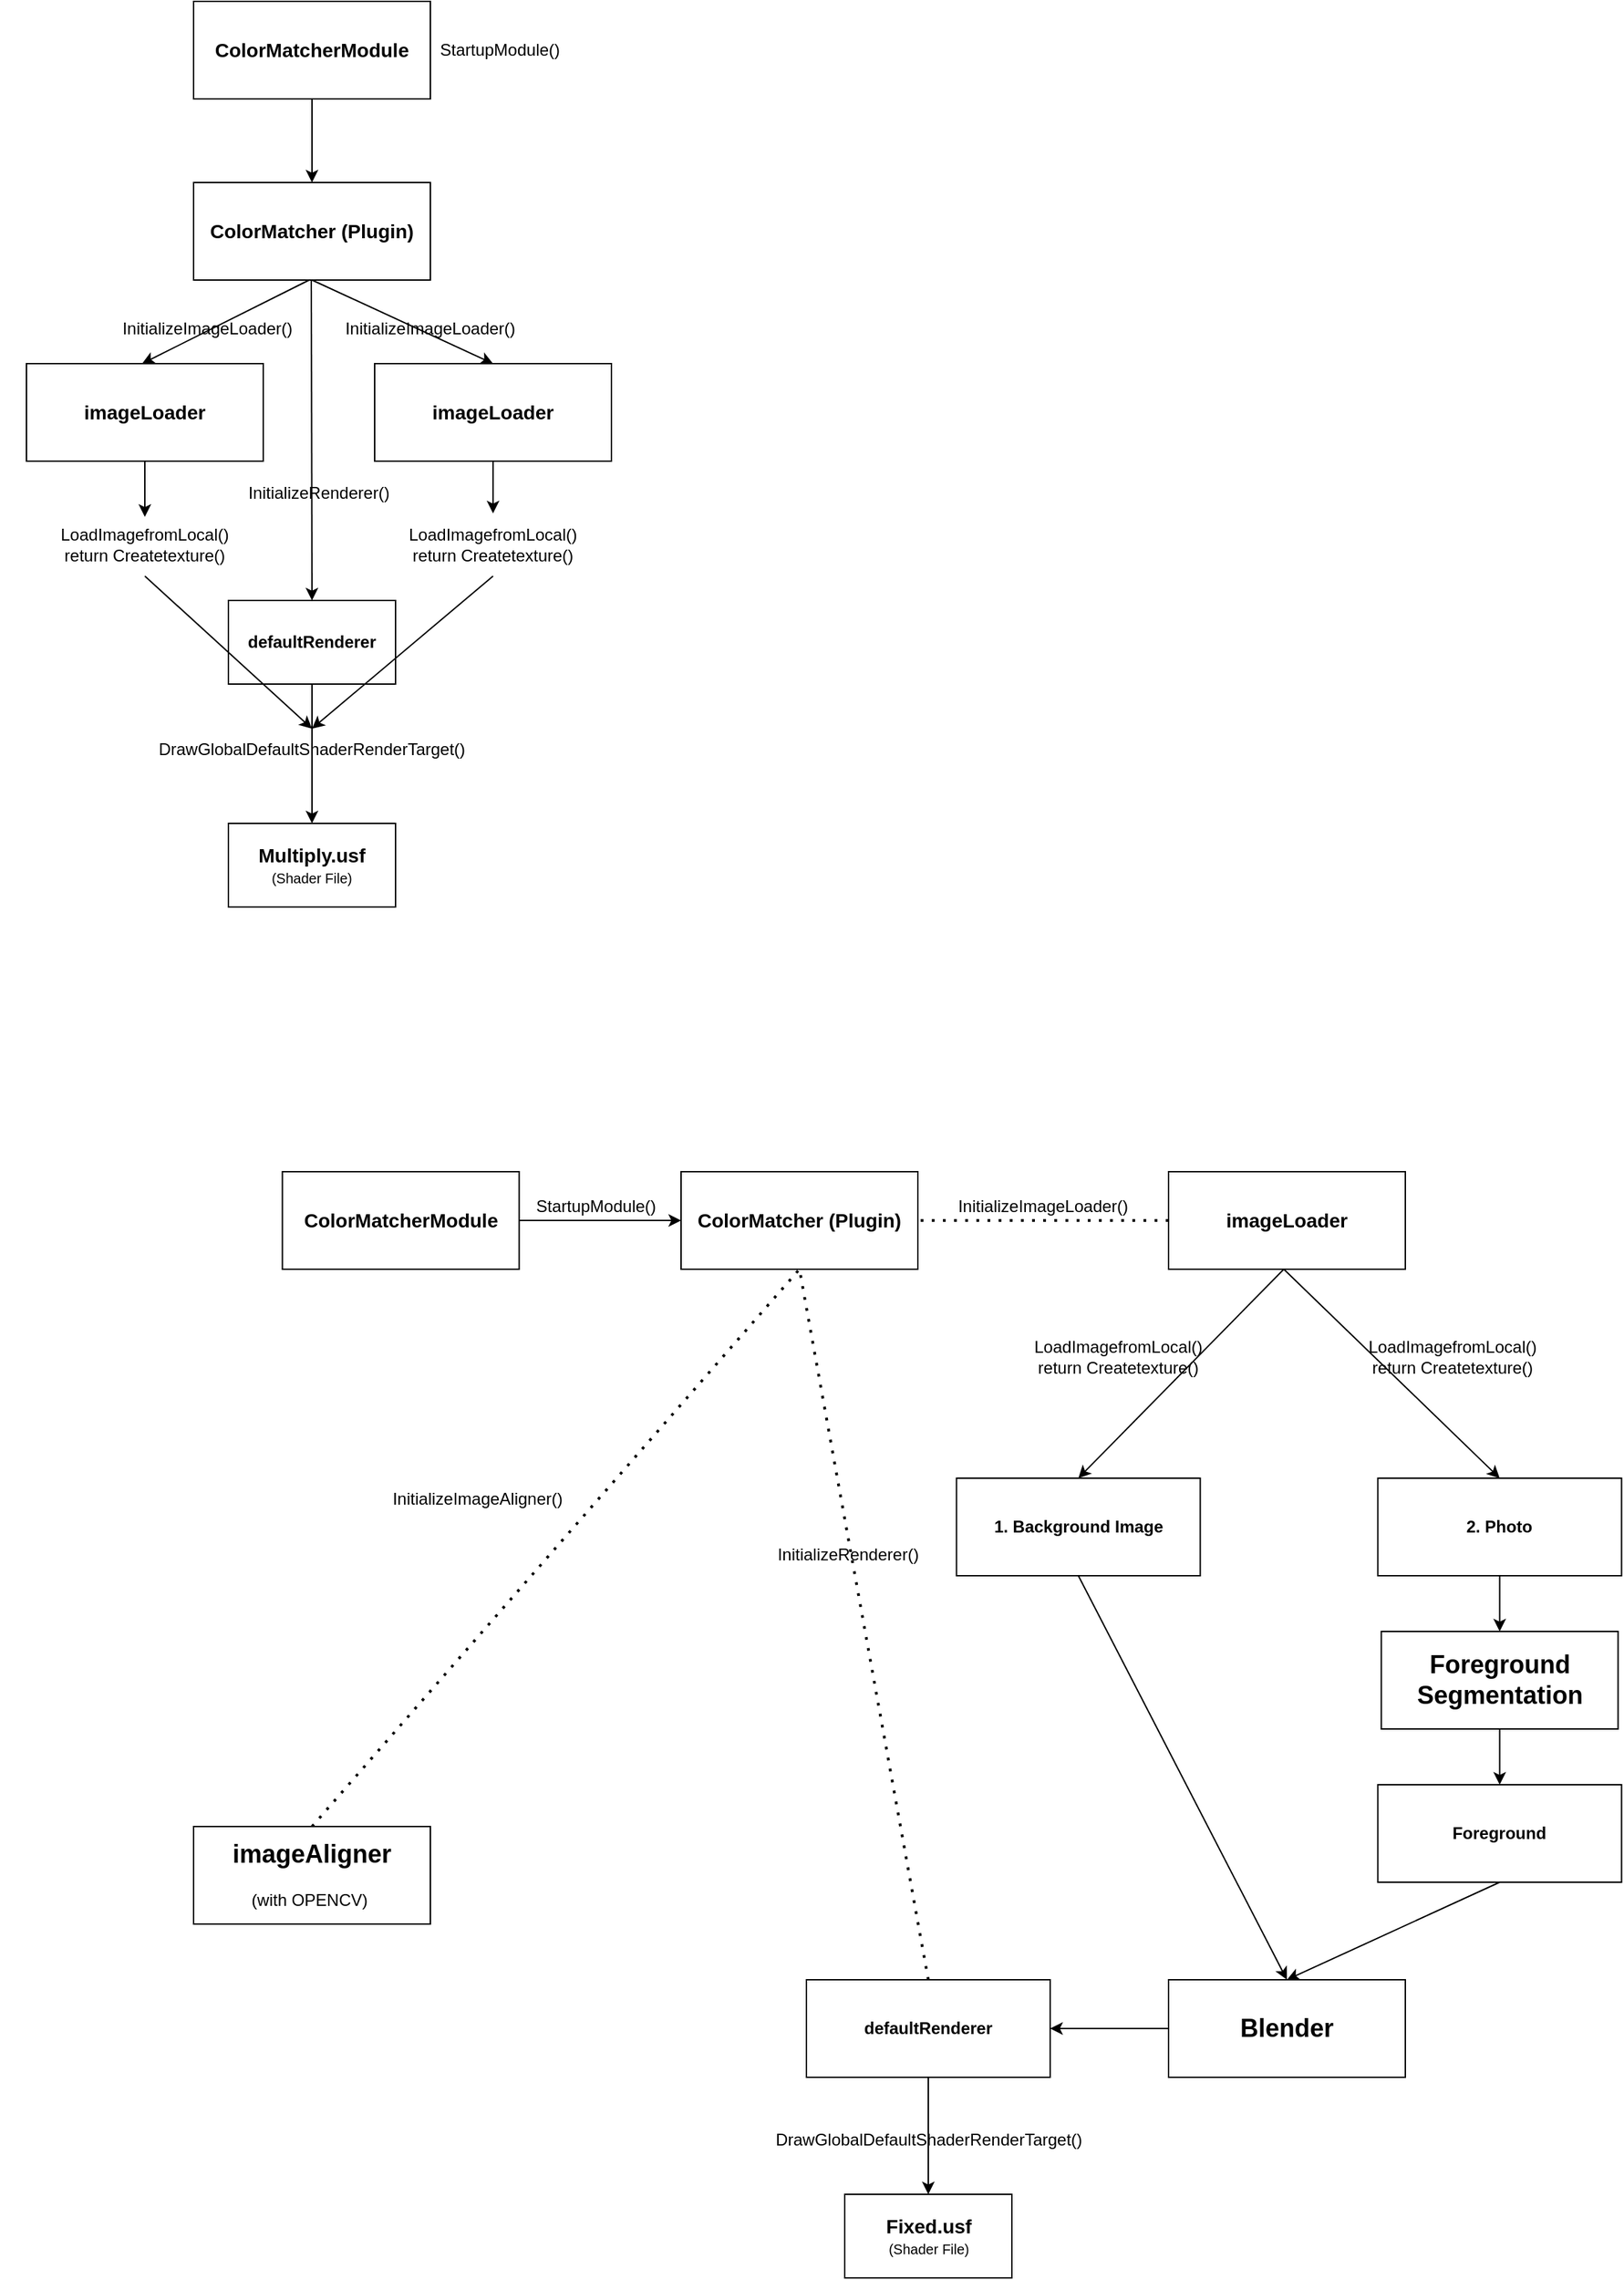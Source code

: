 <mxfile version="22.1.3" type="github">
  <diagram name="페이지-1" id="MeaeADXvO4iu8NjLNxZM">
    <mxGraphModel dx="2074" dy="1150" grid="1" gridSize="10" guides="1" tooltips="1" connect="1" arrows="1" fold="1" page="1" pageScale="1" pageWidth="827" pageHeight="1169" math="0" shadow="0">
      <root>
        <mxCell id="0" />
        <mxCell id="1" parent="0" />
        <mxCell id="UcPWk9Etb_t2FvM8a2OJ-2" style="edgeStyle=orthogonalEdgeStyle;rounded=0;orthogonalLoop=1;jettySize=auto;html=1;" parent="1" source="UcPWk9Etb_t2FvM8a2OJ-1" edge="1">
          <mxGeometry relative="1" as="geometry">
            <mxPoint x="395" y="310" as="targetPoint" />
          </mxGeometry>
        </mxCell>
        <mxCell id="UcPWk9Etb_t2FvM8a2OJ-1" value="&lt;b&gt;&lt;font style=&quot;font-size: 14px;&quot;&gt;ColorMatcherModule&lt;/font&gt;&lt;/b&gt;" style="rounded=0;whiteSpace=wrap;html=1;" parent="1" vertex="1">
          <mxGeometry x="310" y="180" width="170" height="70" as="geometry" />
        </mxCell>
        <mxCell id="UcPWk9Etb_t2FvM8a2OJ-3" value="&lt;b&gt;&lt;font style=&quot;font-size: 14px;&quot;&gt;ColorMatcher (Plugin)&lt;/font&gt;&lt;/b&gt;" style="rounded=0;whiteSpace=wrap;html=1;" parent="1" vertex="1">
          <mxGeometry x="310" y="310" width="170" height="70" as="geometry" />
        </mxCell>
        <mxCell id="UcPWk9Etb_t2FvM8a2OJ-5" value="" style="endArrow=classic;html=1;rounded=0;exitX=0.5;exitY=1;exitDx=0;exitDy=0;entryX=0.5;entryY=0;entryDx=0;entryDy=0;" parent="1" edge="1">
          <mxGeometry width="50" height="50" relative="1" as="geometry">
            <mxPoint x="393" y="380" as="sourcePoint" />
            <mxPoint x="273" y="440" as="targetPoint" />
          </mxGeometry>
        </mxCell>
        <mxCell id="UcPWk9Etb_t2FvM8a2OJ-6" value="" style="endArrow=classic;html=1;rounded=0;exitX=0.5;exitY=1;exitDx=0;exitDy=0;entryX=0.5;entryY=0;entryDx=0;entryDy=0;" parent="1" source="UcPWk9Etb_t2FvM8a2OJ-3" target="UcPWk9Etb_t2FvM8a2OJ-8" edge="1">
          <mxGeometry width="50" height="50" relative="1" as="geometry">
            <mxPoint x="424" y="390" as="sourcePoint" />
            <mxPoint x="520" y="460" as="targetPoint" />
          </mxGeometry>
        </mxCell>
        <mxCell id="UcPWk9Etb_t2FvM8a2OJ-7" value="&lt;b&gt;&lt;font style=&quot;font-size: 14px;&quot;&gt;imageLoader&lt;/font&gt;&lt;/b&gt;" style="rounded=0;whiteSpace=wrap;html=1;" parent="1" vertex="1">
          <mxGeometry x="190" y="440" width="170" height="70" as="geometry" />
        </mxCell>
        <mxCell id="UcPWk9Etb_t2FvM8a2OJ-8" value="&lt;b style=&quot;border-color: var(--border-color);&quot;&gt;&lt;font style=&quot;border-color: var(--border-color); font-size: 14px;&quot;&gt;imageLoader&lt;/font&gt;&lt;/b&gt;" style="rounded=0;whiteSpace=wrap;html=1;" parent="1" vertex="1">
          <mxGeometry x="440" y="440" width="170" height="70" as="geometry" />
        </mxCell>
        <mxCell id="UcPWk9Etb_t2FvM8a2OJ-13" value="" style="endArrow=classic;html=1;rounded=0;exitX=0.5;exitY=1;exitDx=0;exitDy=0;" parent="1" source="UcPWk9Etb_t2FvM8a2OJ-7" edge="1">
          <mxGeometry width="50" height="50" relative="1" as="geometry">
            <mxPoint x="390" y="430" as="sourcePoint" />
            <mxPoint x="275" y="550" as="targetPoint" />
          </mxGeometry>
        </mxCell>
        <mxCell id="UcPWk9Etb_t2FvM8a2OJ-14" value="" style="endArrow=classic;html=1;rounded=0;exitX=0.5;exitY=1;exitDx=0;exitDy=0;entryX=0.5;entryY=0;entryDx=0;entryDy=0;" parent="1" source="UcPWk9Etb_t2FvM8a2OJ-8" target="KRM7xZCOred_Fz5fk9Ao-5" edge="1">
          <mxGeometry width="50" height="50" relative="1" as="geometry">
            <mxPoint x="285" y="520" as="sourcePoint" />
            <mxPoint x="525" y="550" as="targetPoint" />
          </mxGeometry>
        </mxCell>
        <mxCell id="UcPWk9Etb_t2FvM8a2OJ-15" value="LoadImagefromLocal()&lt;br style=&quot;border-color: var(--border-color);&quot;&gt;return Createtexture()" style="text;html=1;strokeColor=none;fillColor=none;align=center;verticalAlign=middle;whiteSpace=wrap;rounded=0;" parent="1" vertex="1">
          <mxGeometry x="171.25" y="547.5" width="207.5" height="45" as="geometry" />
        </mxCell>
        <mxCell id="UcPWk9Etb_t2FvM8a2OJ-22" value="" style="endArrow=classic;html=1;rounded=0;entryX=0.5;entryY=0;entryDx=0;entryDy=0;" parent="1" target="UcPWk9Etb_t2FvM8a2OJ-23" edge="1">
          <mxGeometry width="50" height="50" relative="1" as="geometry">
            <mxPoint x="394.5" y="380" as="sourcePoint" />
            <mxPoint x="395" y="600" as="targetPoint" />
          </mxGeometry>
        </mxCell>
        <mxCell id="UcPWk9Etb_t2FvM8a2OJ-23" value="&lt;b&gt;defaultRenderer&lt;/b&gt;" style="rounded=0;whiteSpace=wrap;html=1;" parent="1" vertex="1">
          <mxGeometry x="335" y="610" width="120" height="60" as="geometry" />
        </mxCell>
        <mxCell id="UcPWk9Etb_t2FvM8a2OJ-25" value="" style="endArrow=classic;html=1;rounded=0;exitX=0.5;exitY=1;exitDx=0;exitDy=0;" parent="1" source="UcPWk9Etb_t2FvM8a2OJ-23" edge="1">
          <mxGeometry width="50" height="50" relative="1" as="geometry">
            <mxPoint x="404.5" y="390" as="sourcePoint" />
            <mxPoint x="395" y="770" as="targetPoint" />
          </mxGeometry>
        </mxCell>
        <mxCell id="UcPWk9Etb_t2FvM8a2OJ-29" value="&lt;span style=&quot;border-color: var(--border-color);&quot;&gt;&lt;font style=&quot;border-color: var(--border-color);&quot;&gt;&lt;b style=&quot;font-size: 14px;&quot;&gt;Multiply.usf&lt;/b&gt;&lt;br&gt;&lt;font style=&quot;font-size: 10px;&quot;&gt;(Shader File)&lt;/font&gt;&lt;br&gt;&lt;/font&gt;&lt;/span&gt;" style="rounded=0;whiteSpace=wrap;html=1;" parent="1" vertex="1">
          <mxGeometry x="335" y="770" width="120" height="60" as="geometry" />
        </mxCell>
        <mxCell id="UcPWk9Etb_t2FvM8a2OJ-30" value="DrawGlobalDefaultShaderRenderTarget()" style="text;html=1;strokeColor=none;fillColor=none;align=center;verticalAlign=middle;whiteSpace=wrap;rounded=0;" parent="1" vertex="1">
          <mxGeometry x="277" y="702" width="236" height="30" as="geometry" />
        </mxCell>
        <mxCell id="UcPWk9Etb_t2FvM8a2OJ-32" value="InitializeImageLoader()" style="text;html=1;strokeColor=none;fillColor=none;align=center;verticalAlign=middle;whiteSpace=wrap;rounded=0;" parent="1" vertex="1">
          <mxGeometry x="290" y="400" width="60" height="30" as="geometry" />
        </mxCell>
        <mxCell id="UcPWk9Etb_t2FvM8a2OJ-33" value="InitializeRenderer()" style="text;html=1;strokeColor=none;fillColor=none;align=center;verticalAlign=middle;whiteSpace=wrap;rounded=0;" parent="1" vertex="1">
          <mxGeometry x="370" y="517.5" width="60" height="30" as="geometry" />
        </mxCell>
        <mxCell id="KRM7xZCOred_Fz5fk9Ao-1" value="InitializeImageAligner()" style="text;html=1;strokeColor=none;fillColor=none;align=center;verticalAlign=middle;whiteSpace=wrap;rounded=0;" parent="1" vertex="1">
          <mxGeometry x="483.75" y="1240" width="60" height="30" as="geometry" />
        </mxCell>
        <mxCell id="KRM7xZCOred_Fz5fk9Ao-3" value="" style="endArrow=classic;html=1;rounded=0;exitX=0.5;exitY=1;exitDx=0;exitDy=0;entryX=0.5;entryY=0;entryDx=0;entryDy=0;" parent="1" source="KRM7xZCOred_Fz5fk9Ao-5" target="UcPWk9Etb_t2FvM8a2OJ-30" edge="1">
          <mxGeometry width="50" height="50" relative="1" as="geometry">
            <mxPoint x="525" y="585" as="sourcePoint" />
            <mxPoint x="510" y="680" as="targetPoint" />
          </mxGeometry>
        </mxCell>
        <mxCell id="KRM7xZCOred_Fz5fk9Ao-4" value="" style="endArrow=classic;html=1;rounded=0;exitX=0.5;exitY=1;exitDx=0;exitDy=0;entryX=0.5;entryY=0;entryDx=0;entryDy=0;" parent="1" source="UcPWk9Etb_t2FvM8a2OJ-15" target="UcPWk9Etb_t2FvM8a2OJ-30" edge="1">
          <mxGeometry width="50" height="50" relative="1" as="geometry">
            <mxPoint x="535" y="595" as="sourcePoint" />
            <mxPoint x="405" y="712" as="targetPoint" />
          </mxGeometry>
        </mxCell>
        <mxCell id="KRM7xZCOred_Fz5fk9Ao-5" value="LoadImagefromLocal()&lt;br style=&quot;border-color: var(--border-color);&quot;&gt;return Createtexture()" style="text;html=1;strokeColor=none;fillColor=none;align=center;verticalAlign=middle;whiteSpace=wrap;rounded=0;" parent="1" vertex="1">
          <mxGeometry x="421.25" y="547.5" width="207.5" height="45" as="geometry" />
        </mxCell>
        <mxCell id="KRM7xZCOred_Fz5fk9Ao-6" value="StartupModule()" style="text;html=1;strokeColor=none;fillColor=none;align=center;verticalAlign=middle;whiteSpace=wrap;rounded=0;" parent="1" vertex="1">
          <mxGeometry x="500" y="200" width="60" height="30" as="geometry" />
        </mxCell>
        <mxCell id="KRM7xZCOred_Fz5fk9Ao-10" value="&lt;font style=&quot;&quot;&gt;&lt;b style=&quot;&quot;&gt;&lt;font style=&quot;font-size: 18px;&quot;&gt;imageAligner&lt;/font&gt;&lt;br&gt;&lt;/b&gt;&lt;font style=&quot;font-size: 12px;&quot;&gt;&lt;br&gt;(with OPENCV)&lt;b style=&quot;&quot;&gt;&amp;nbsp;&lt;/b&gt;&lt;/font&gt;&lt;/font&gt;" style="rounded=0;whiteSpace=wrap;html=1;" parent="1" vertex="1">
          <mxGeometry x="310" y="1490" width="170" height="70" as="geometry" />
        </mxCell>
        <mxCell id="KRM7xZCOred_Fz5fk9Ao-13" value="InitializeImageLoader()" style="text;html=1;strokeColor=none;fillColor=none;align=center;verticalAlign=middle;whiteSpace=wrap;rounded=0;" parent="1" vertex="1">
          <mxGeometry x="450" y="400" width="60" height="30" as="geometry" />
        </mxCell>
        <mxCell id="PtyN0XMMpVYdFFSAMTQd-1" style="edgeStyle=orthogonalEdgeStyle;rounded=0;orthogonalLoop=1;jettySize=auto;html=1;entryX=0;entryY=0.5;entryDx=0;entryDy=0;" parent="1" source="PtyN0XMMpVYdFFSAMTQd-2" edge="1" target="PtyN0XMMpVYdFFSAMTQd-3">
          <mxGeometry relative="1" as="geometry">
            <mxPoint x="458.75" y="1150" as="targetPoint" />
          </mxGeometry>
        </mxCell>
        <mxCell id="PtyN0XMMpVYdFFSAMTQd-2" value="&lt;b&gt;&lt;font style=&quot;font-size: 14px;&quot;&gt;ColorMatcherModule&lt;/font&gt;&lt;/b&gt;" style="rounded=0;whiteSpace=wrap;html=1;" parent="1" vertex="1">
          <mxGeometry x="373.75" y="1020" width="170" height="70" as="geometry" />
        </mxCell>
        <mxCell id="PtyN0XMMpVYdFFSAMTQd-3" value="&lt;b&gt;&lt;font style=&quot;font-size: 14px;&quot;&gt;ColorMatcher (Plugin)&lt;/font&gt;&lt;/b&gt;" style="rounded=0;whiteSpace=wrap;html=1;" parent="1" vertex="1">
          <mxGeometry x="660" y="1020" width="170" height="70" as="geometry" />
        </mxCell>
        <mxCell id="PtyN0XMMpVYdFFSAMTQd-4" value="StartupModule()" style="text;html=1;strokeColor=none;fillColor=none;align=center;verticalAlign=middle;whiteSpace=wrap;rounded=0;" parent="1" vertex="1">
          <mxGeometry x="568.75" y="1030" width="60" height="30" as="geometry" />
        </mxCell>
        <mxCell id="PtyN0XMMpVYdFFSAMTQd-8" value="&lt;b style=&quot;border-color: var(--border-color);&quot;&gt;&lt;font style=&quot;border-color: var(--border-color); font-size: 14px;&quot;&gt;imageLoader&lt;/font&gt;&lt;/b&gt;" style="rounded=0;whiteSpace=wrap;html=1;" parent="1" vertex="1">
          <mxGeometry x="1010" y="1020" width="170" height="70" as="geometry" />
        </mxCell>
        <mxCell id="PtyN0XMMpVYdFFSAMTQd-10" value="InitializeImageLoader()" style="text;html=1;strokeColor=none;fillColor=none;align=center;verticalAlign=middle;whiteSpace=wrap;rounded=0;" parent="1" vertex="1">
          <mxGeometry x="890" y="1030" width="60" height="30" as="geometry" />
        </mxCell>
        <mxCell id="PtyN0XMMpVYdFFSAMTQd-15" value="" style="endArrow=classic;html=1;rounded=0;exitX=0.5;exitY=1;exitDx=0;exitDy=0;entryX=0.5;entryY=0;entryDx=0;entryDy=0;" parent="1" target="owh3H_BFHHBKlJmT60Th-27" edge="1">
          <mxGeometry width="50" height="50" relative="1" as="geometry">
            <mxPoint x="1092.75" y="1090" as="sourcePoint" />
            <mxPoint x="947.75" y="1230" as="targetPoint" />
          </mxGeometry>
        </mxCell>
        <mxCell id="PtyN0XMMpVYdFFSAMTQd-16" value="LoadImagefromLocal()&lt;br style=&quot;border-color: var(--border-color);&quot;&gt;return Createtexture()" style="text;html=1;strokeColor=none;fillColor=none;align=center;verticalAlign=middle;whiteSpace=wrap;rounded=0;" parent="1" vertex="1">
          <mxGeometry x="1110" y="1130" width="207.5" height="45" as="geometry" />
        </mxCell>
        <mxCell id="PtyN0XMMpVYdFFSAMTQd-17" value="LoadImagefromLocal()&lt;br style=&quot;border-color: var(--border-color);&quot;&gt;return Createtexture()" style="text;html=1;strokeColor=none;fillColor=none;align=center;verticalAlign=middle;whiteSpace=wrap;rounded=0;" parent="1" vertex="1">
          <mxGeometry x="870" y="1130" width="207.5" height="45" as="geometry" />
        </mxCell>
        <mxCell id="PtyN0XMMpVYdFFSAMTQd-21" value="&lt;b&gt;defaultRenderer&lt;/b&gt;" style="rounded=0;whiteSpace=wrap;html=1;" parent="1" vertex="1">
          <mxGeometry x="750" y="1600" width="175" height="70" as="geometry" />
        </mxCell>
        <mxCell id="PtyN0XMMpVYdFFSAMTQd-27" value="&lt;span style=&quot;border-color: var(--border-color);&quot;&gt;&lt;font style=&quot;border-color: var(--border-color);&quot;&gt;&lt;b style=&quot;font-size: 14px;&quot;&gt;Fixed.usf&lt;/b&gt;&lt;br&gt;&lt;font style=&quot;font-size: 10px;&quot;&gt;(Shader File)&lt;/font&gt;&lt;br&gt;&lt;/font&gt;&lt;/span&gt;" style="rounded=0;whiteSpace=wrap;html=1;" parent="1" vertex="1">
          <mxGeometry x="777.5" y="1754" width="120" height="60" as="geometry" />
        </mxCell>
        <mxCell id="PtyN0XMMpVYdFFSAMTQd-28" value="DrawGlobalDefaultShaderRenderTarget()" style="text;html=1;strokeColor=none;fillColor=none;align=center;verticalAlign=middle;whiteSpace=wrap;rounded=0;" parent="1" vertex="1">
          <mxGeometry x="720" y="1700" width="236" height="30" as="geometry" />
        </mxCell>
        <mxCell id="PtyN0XMMpVYdFFSAMTQd-29" value="" style="endArrow=classic;html=1;rounded=0;exitX=0.5;exitY=1;exitDx=0;exitDy=0;entryX=0.5;entryY=0;entryDx=0;entryDy=0;" parent="1" source="PtyN0XMMpVYdFFSAMTQd-21" target="PtyN0XMMpVYdFFSAMTQd-27" edge="1">
          <mxGeometry width="50" height="50" relative="1" as="geometry">
            <mxPoint x="405" y="1750" as="sourcePoint" />
            <mxPoint x="405" y="1850" as="targetPoint" />
          </mxGeometry>
        </mxCell>
        <mxCell id="PtyN0XMMpVYdFFSAMTQd-22" value="InitializeRenderer()" style="text;html=1;strokeColor=none;fillColor=none;align=center;verticalAlign=middle;whiteSpace=wrap;rounded=0;" parent="1" vertex="1">
          <mxGeometry x="750" y="1280" width="60" height="30" as="geometry" />
        </mxCell>
        <mxCell id="owh3H_BFHHBKlJmT60Th-25" value="" style="endArrow=classic;html=1;rounded=0;exitX=0.5;exitY=1;exitDx=0;exitDy=0;entryX=0.5;entryY=0;entryDx=0;entryDy=0;" edge="1" parent="1" target="owh3H_BFHHBKlJmT60Th-28">
          <mxGeometry width="50" height="50" relative="1" as="geometry">
            <mxPoint x="1092.75" y="1090" as="sourcePoint" />
            <mxPoint x="1237.75" y="1230" as="targetPoint" />
          </mxGeometry>
        </mxCell>
        <mxCell id="owh3H_BFHHBKlJmT60Th-27" value="&lt;b&gt;1. Background Image&lt;/b&gt;" style="rounded=0;whiteSpace=wrap;html=1;" vertex="1" parent="1">
          <mxGeometry x="857.75" y="1240" width="175" height="70" as="geometry" />
        </mxCell>
        <mxCell id="owh3H_BFHHBKlJmT60Th-28" value="&lt;b&gt;2. Photo&lt;/b&gt;" style="rounded=0;whiteSpace=wrap;html=1;" vertex="1" parent="1">
          <mxGeometry x="1160.25" y="1240" width="175" height="70" as="geometry" />
        </mxCell>
        <mxCell id="owh3H_BFHHBKlJmT60Th-31" value="&lt;span style=&quot;font-size: 18px;&quot;&gt;&lt;b&gt;Foreground Segmentation&lt;/b&gt;&lt;/span&gt;" style="rounded=0;whiteSpace=wrap;html=1;" vertex="1" parent="1">
          <mxGeometry x="1162.75" y="1350" width="170" height="70" as="geometry" />
        </mxCell>
        <mxCell id="owh3H_BFHHBKlJmT60Th-32" value="" style="endArrow=classic;html=1;rounded=0;exitX=0.5;exitY=1;exitDx=0;exitDy=0;entryX=0.5;entryY=0;entryDx=0;entryDy=0;" edge="1" parent="1" source="owh3H_BFHHBKlJmT60Th-28" target="owh3H_BFHHBKlJmT60Th-31">
          <mxGeometry width="50" height="50" relative="1" as="geometry">
            <mxPoint x="825.75" y="1582" as="sourcePoint" />
            <mxPoint x="935.75" y="1764" as="targetPoint" />
          </mxGeometry>
        </mxCell>
        <mxCell id="owh3H_BFHHBKlJmT60Th-33" value="&lt;b&gt;Foreground&lt;/b&gt;" style="rounded=0;whiteSpace=wrap;html=1;" vertex="1" parent="1">
          <mxGeometry x="1160.25" y="1460" width="175" height="70" as="geometry" />
        </mxCell>
        <mxCell id="owh3H_BFHHBKlJmT60Th-34" value="" style="endArrow=classic;html=1;rounded=0;exitX=0.5;exitY=1;exitDx=0;exitDy=0;entryX=0.5;entryY=0;entryDx=0;entryDy=0;" edge="1" parent="1" source="owh3H_BFHHBKlJmT60Th-31" target="owh3H_BFHHBKlJmT60Th-33">
          <mxGeometry width="50" height="50" relative="1" as="geometry">
            <mxPoint x="1257.75" y="1320" as="sourcePoint" />
            <mxPoint x="1257.75" y="1360" as="targetPoint" />
          </mxGeometry>
        </mxCell>
        <mxCell id="owh3H_BFHHBKlJmT60Th-35" value="&lt;span style=&quot;font-size: 18px;&quot;&gt;&lt;b&gt;Blender&lt;/b&gt;&lt;/span&gt;" style="rounded=0;whiteSpace=wrap;html=1;" vertex="1" parent="1">
          <mxGeometry x="1010" y="1600" width="170" height="70" as="geometry" />
        </mxCell>
        <mxCell id="owh3H_BFHHBKlJmT60Th-36" value="" style="endArrow=classic;html=1;rounded=0;exitX=0.5;exitY=1;exitDx=0;exitDy=0;entryX=0.5;entryY=0;entryDx=0;entryDy=0;" edge="1" parent="1" source="owh3H_BFHHBKlJmT60Th-27" target="owh3H_BFHHBKlJmT60Th-35">
          <mxGeometry width="50" height="50" relative="1" as="geometry">
            <mxPoint x="1102.75" y="1100" as="sourcePoint" />
            <mxPoint x="1092.75" y="1610" as="targetPoint" />
          </mxGeometry>
        </mxCell>
        <mxCell id="owh3H_BFHHBKlJmT60Th-37" value="" style="endArrow=classic;html=1;rounded=0;exitX=0.5;exitY=1;exitDx=0;exitDy=0;entryX=0.5;entryY=0;entryDx=0;entryDy=0;" edge="1" parent="1" source="owh3H_BFHHBKlJmT60Th-33" target="owh3H_BFHHBKlJmT60Th-35">
          <mxGeometry width="50" height="50" relative="1" as="geometry">
            <mxPoint x="1112.75" y="1110" as="sourcePoint" />
            <mxPoint x="1092.75" y="1610" as="targetPoint" />
          </mxGeometry>
        </mxCell>
        <mxCell id="owh3H_BFHHBKlJmT60Th-38" value="" style="endArrow=classic;html=1;rounded=0;exitX=0;exitY=0.5;exitDx=0;exitDy=0;entryX=1;entryY=0.5;entryDx=0;entryDy=0;" edge="1" parent="1" source="owh3H_BFHHBKlJmT60Th-35" target="PtyN0XMMpVYdFFSAMTQd-21">
          <mxGeometry width="50" height="50" relative="1" as="geometry">
            <mxPoint x="1102.75" y="1100" as="sourcePoint" />
            <mxPoint x="955" y="1250" as="targetPoint" />
          </mxGeometry>
        </mxCell>
        <mxCell id="owh3H_BFHHBKlJmT60Th-40" value="" style="endArrow=none;dashed=1;html=1;dashPattern=1 3;strokeWidth=2;rounded=0;entryX=0.5;entryY=1;entryDx=0;entryDy=0;exitX=0.5;exitY=0;exitDx=0;exitDy=0;" edge="1" parent="1" source="PtyN0XMMpVYdFFSAMTQd-21" target="PtyN0XMMpVYdFFSAMTQd-3">
          <mxGeometry width="50" height="50" relative="1" as="geometry">
            <mxPoint x="1020" y="1280" as="sourcePoint" />
            <mxPoint x="1070" y="1230" as="targetPoint" />
          </mxGeometry>
        </mxCell>
        <mxCell id="owh3H_BFHHBKlJmT60Th-43" value="" style="endArrow=none;dashed=1;html=1;dashPattern=1 3;strokeWidth=2;rounded=0;entryX=0.5;entryY=1;entryDx=0;entryDy=0;exitX=0.5;exitY=0;exitDx=0;exitDy=0;" edge="1" parent="1" source="KRM7xZCOred_Fz5fk9Ao-10" target="PtyN0XMMpVYdFFSAMTQd-3">
          <mxGeometry width="50" height="50" relative="1" as="geometry">
            <mxPoint x="848" y="1610" as="sourcePoint" />
            <mxPoint x="755" y="1100" as="targetPoint" />
          </mxGeometry>
        </mxCell>
        <mxCell id="owh3H_BFHHBKlJmT60Th-44" value="" style="endArrow=none;dashed=1;html=1;dashPattern=1 3;strokeWidth=2;rounded=0;entryX=1;entryY=0.5;entryDx=0;entryDy=0;exitX=0;exitY=0.5;exitDx=0;exitDy=0;" edge="1" parent="1" source="PtyN0XMMpVYdFFSAMTQd-8" target="PtyN0XMMpVYdFFSAMTQd-3">
          <mxGeometry width="50" height="50" relative="1" as="geometry">
            <mxPoint x="858" y="1620" as="sourcePoint" />
            <mxPoint x="765" y="1110" as="targetPoint" />
          </mxGeometry>
        </mxCell>
      </root>
    </mxGraphModel>
  </diagram>
</mxfile>

